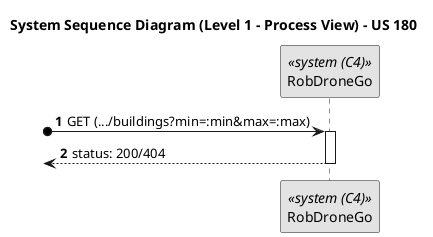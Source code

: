 @startuml
skinparam monochrome true
skinparam packageStyle rectangle
skinparam shadowing false

title System Sequence Diagram (Level 1 - Process View) - US 180
autonumber

participant "RobDroneGo" as Sistema <<system (C4)>>

?o-> Sistema : GET (.../buildings?min=:min&max=:max)
activate Sistema

<-- Sistema : status: 200/404
deactivate Sistema

@enduml